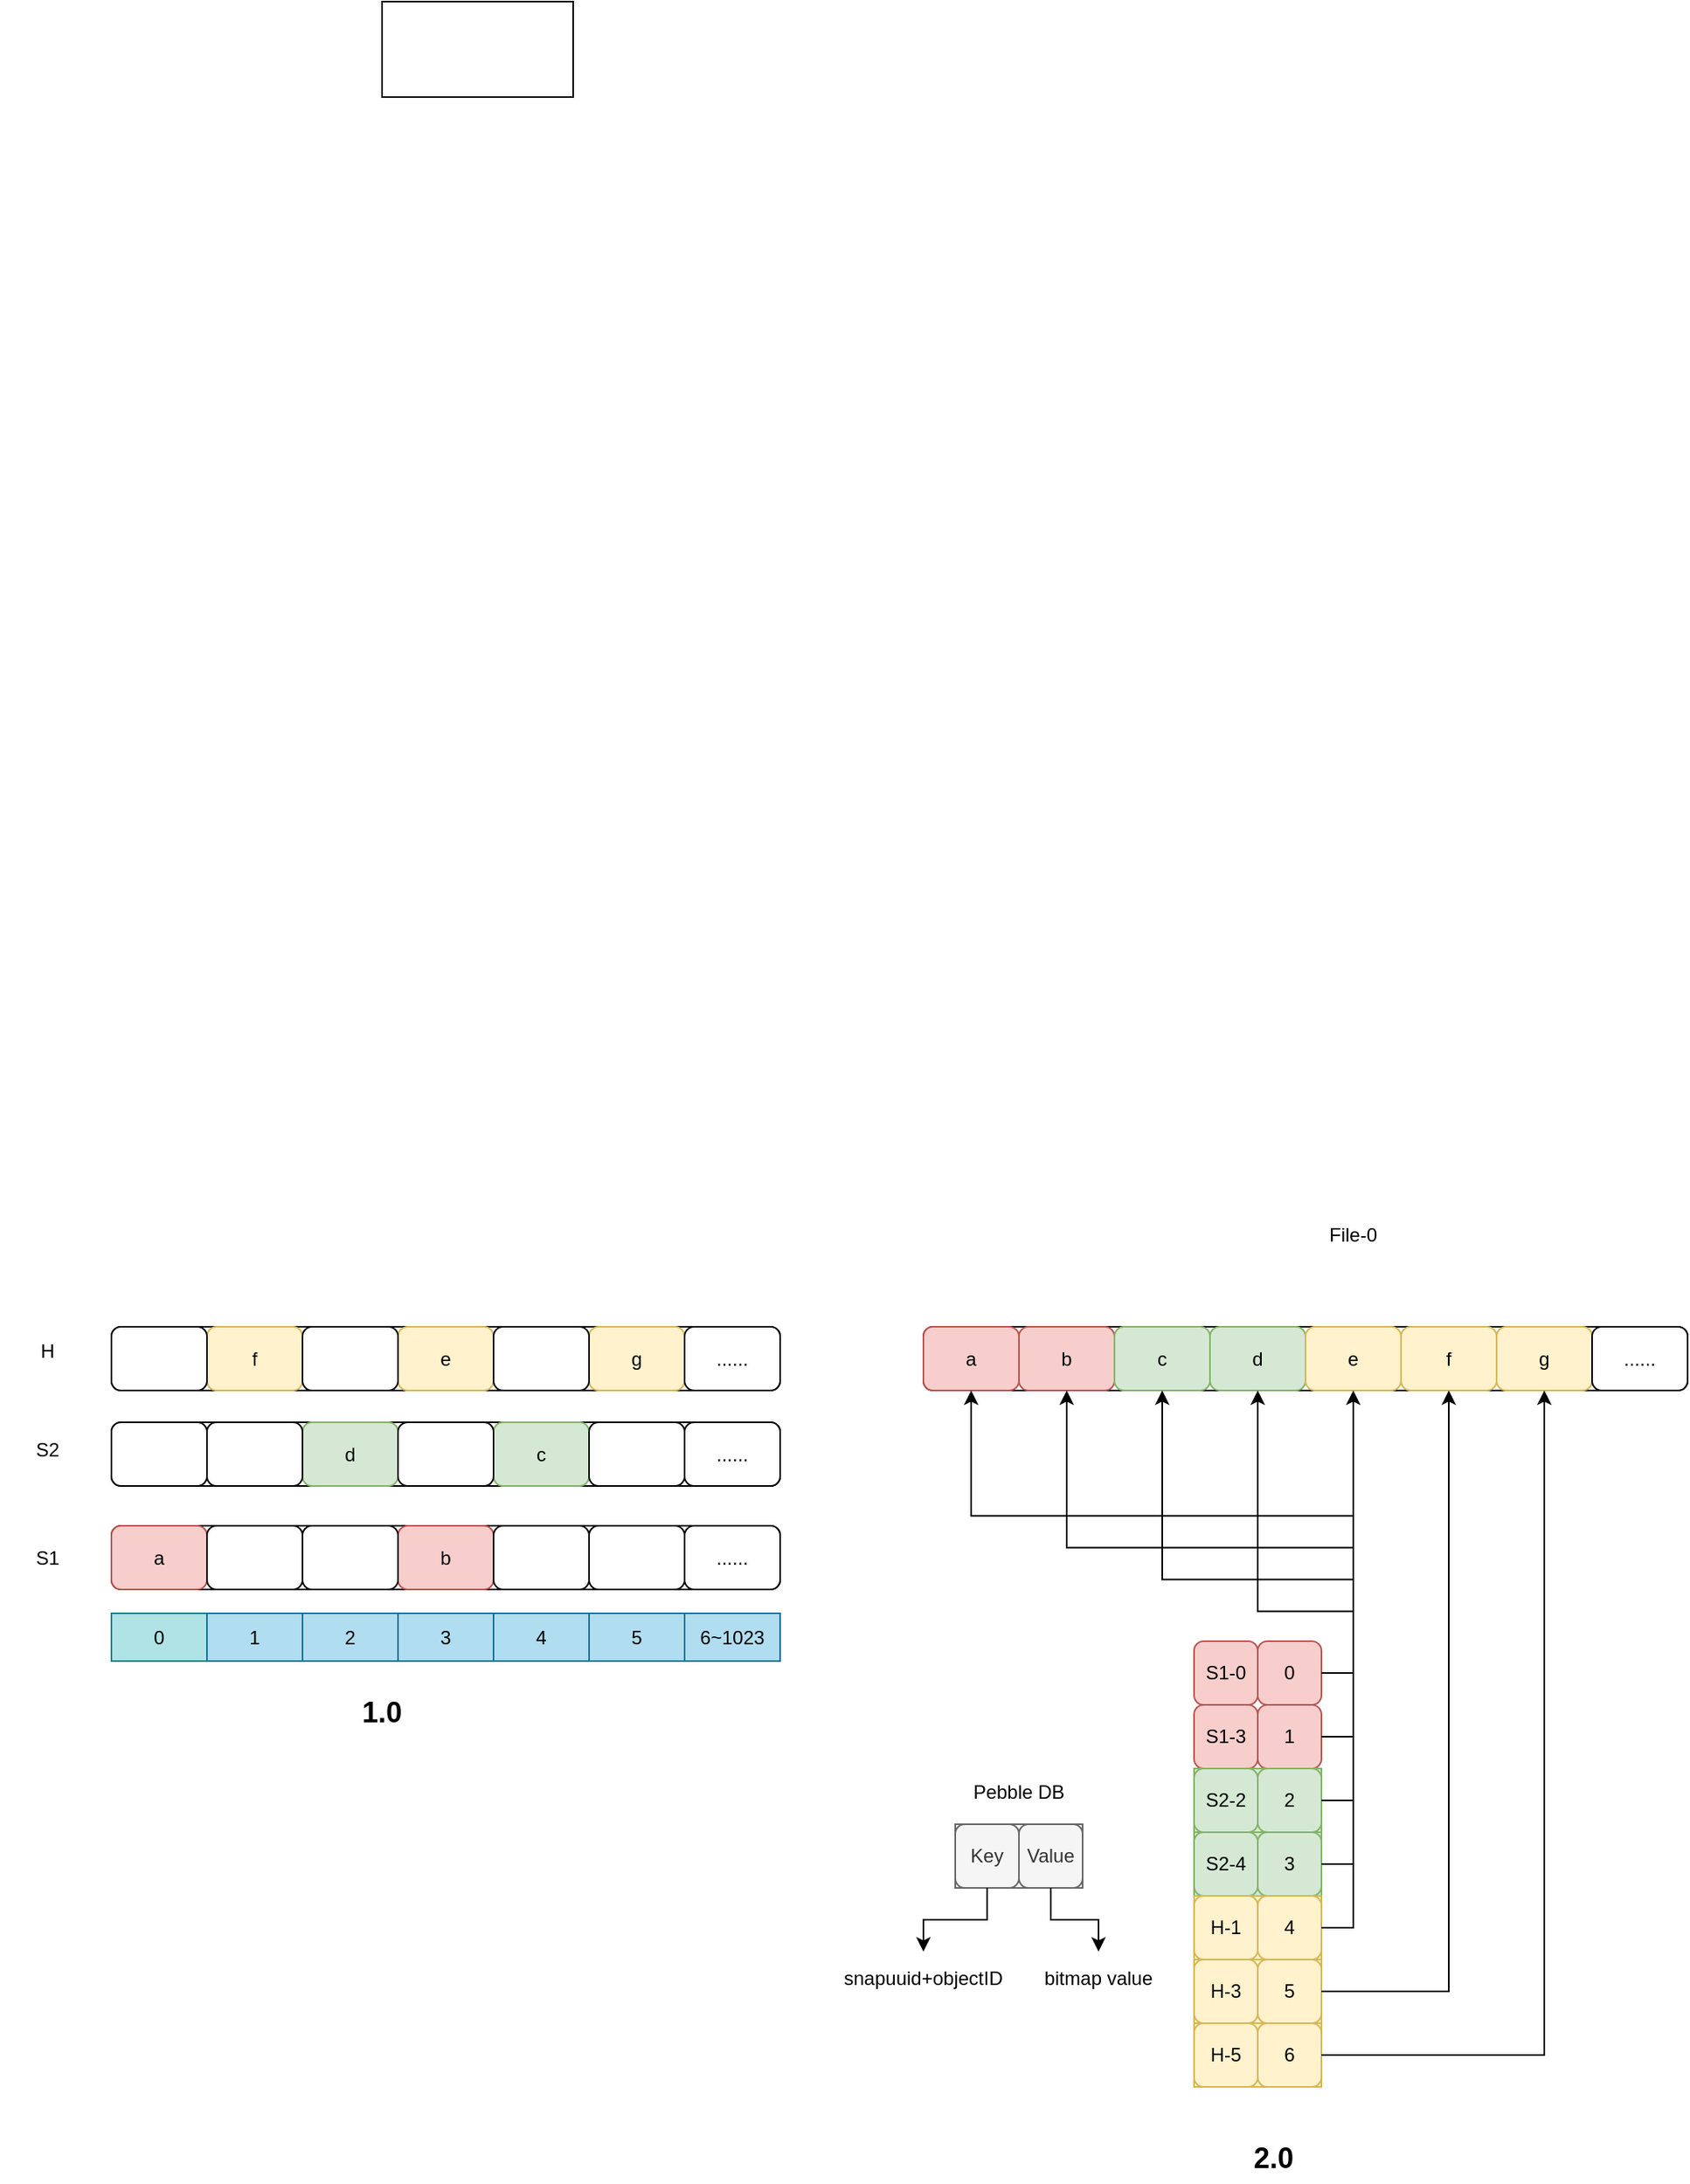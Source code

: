 <mxfile version="18.0.6" type="device"><diagram id="Y72jSZlNzPmVb_aGxyC1" name="第 1 页"><mxGraphModel dx="1422" dy="2034" grid="1" gridSize="10" guides="1" tooltips="1" connect="1" arrows="1" fold="1" page="1" pageScale="1" pageWidth="827" pageHeight="1169" math="0" shadow="0"><root><mxCell id="0"/><mxCell id="1" parent="0"/><mxCell id="Us5yYYUg3h3yBmmp6kNw-12" value="" style="rounded=1;whiteSpace=wrap;html=1;" parent="1" vertex="1"><mxGeometry x="600" y="502.5" width="480" height="40" as="geometry"/></mxCell><mxCell id="Us5yYYUg3h3yBmmp6kNw-13" value="a" style="rounded=1;whiteSpace=wrap;html=1;fillColor=#f8cecc;strokeColor=#b85450;" parent="1" vertex="1"><mxGeometry x="600" y="502.5" width="60" height="40" as="geometry"/></mxCell><mxCell id="Us5yYYUg3h3yBmmp6kNw-14" value="b" style="rounded=1;whiteSpace=wrap;html=1;fillColor=#f8cecc;strokeColor=#b85450;" parent="1" vertex="1"><mxGeometry x="660" y="502.5" width="60" height="40" as="geometry"/></mxCell><mxCell id="Us5yYYUg3h3yBmmp6kNw-15" value="c" style="rounded=1;whiteSpace=wrap;html=1;fillColor=#d5e8d4;strokeColor=#82b366;" parent="1" vertex="1"><mxGeometry x="720" y="502.5" width="60" height="40" as="geometry"/></mxCell><mxCell id="Us5yYYUg3h3yBmmp6kNw-16" value="d" style="rounded=1;whiteSpace=wrap;html=1;fillColor=#d5e8d4;strokeColor=#82b366;" parent="1" vertex="1"><mxGeometry x="780" y="502.5" width="60" height="40" as="geometry"/></mxCell><mxCell id="Us5yYYUg3h3yBmmp6kNw-17" value="e" style="rounded=1;whiteSpace=wrap;html=1;fillColor=#fff2cc;strokeColor=#d6b656;" parent="1" vertex="1"><mxGeometry x="840" y="502.5" width="60" height="40" as="geometry"/></mxCell><mxCell id="Us5yYYUg3h3yBmmp6kNw-18" value="f" style="rounded=1;whiteSpace=wrap;html=1;fillColor=#fff2cc;strokeColor=#d6b656;" parent="1" vertex="1"><mxGeometry x="900" y="502.5" width="60" height="40" as="geometry"/></mxCell><mxCell id="Us5yYYUg3h3yBmmp6kNw-19" value="g" style="rounded=1;whiteSpace=wrap;html=1;fillColor=#fff2cc;strokeColor=#d6b656;" parent="1" vertex="1"><mxGeometry x="960" y="502.5" width="60" height="40" as="geometry"/></mxCell><mxCell id="Us5yYYUg3h3yBmmp6kNw-24" value="S1" style="text;html=1;strokeColor=none;fillColor=none;align=center;verticalAlign=middle;whiteSpace=wrap;rounded=0;" parent="1" vertex="1"><mxGeometry x="20" y="632.5" width="60" height="30" as="geometry"/></mxCell><mxCell id="Us5yYYUg3h3yBmmp6kNw-25" value="S2" style="text;html=1;strokeColor=none;fillColor=none;align=center;verticalAlign=middle;whiteSpace=wrap;rounded=0;" parent="1" vertex="1"><mxGeometry x="20" y="565" width="60" height="30" as="geometry"/></mxCell><mxCell id="Us5yYYUg3h3yBmmp6kNw-26" value="H" style="text;html=1;strokeColor=none;fillColor=none;align=center;verticalAlign=middle;whiteSpace=wrap;rounded=0;" parent="1" vertex="1"><mxGeometry x="20" y="502.5" width="60" height="30" as="geometry"/></mxCell><mxCell id="Us5yYYUg3h3yBmmp6kNw-27" value="" style="group" parent="1" vertex="1" connectable="0"><mxGeometry x="770" y="700" width="80" height="40" as="geometry"/></mxCell><mxCell id="Us5yYYUg3h3yBmmp6kNw-22" value="S1-0" style="rounded=1;whiteSpace=wrap;html=1;fillColor=#f8cecc;strokeColor=#b85450;" parent="Us5yYYUg3h3yBmmp6kNw-27" vertex="1"><mxGeometry width="40" height="40" as="geometry"/></mxCell><mxCell id="Us5yYYUg3h3yBmmp6kNw-23" value="0" style="rounded=1;whiteSpace=wrap;html=1;fillColor=#f8cecc;strokeColor=#b85450;" parent="Us5yYYUg3h3yBmmp6kNw-27" vertex="1"><mxGeometry x="40" width="40" height="40" as="geometry"/></mxCell><mxCell id="Us5yYYUg3h3yBmmp6kNw-28" value="" style="group" parent="1" vertex="1" connectable="0"><mxGeometry x="770" y="740" width="80" height="40" as="geometry"/></mxCell><mxCell id="Us5yYYUg3h3yBmmp6kNw-29" value="S1-3" style="rounded=1;whiteSpace=wrap;html=1;fillColor=#f8cecc;strokeColor=#b85450;" parent="Us5yYYUg3h3yBmmp6kNw-28" vertex="1"><mxGeometry width="40" height="40" as="geometry"/></mxCell><mxCell id="Us5yYYUg3h3yBmmp6kNw-30" value="1" style="rounded=1;whiteSpace=wrap;html=1;fillColor=#f8cecc;strokeColor=#b85450;" parent="Us5yYYUg3h3yBmmp6kNw-28" vertex="1"><mxGeometry x="40" width="40" height="40" as="geometry"/></mxCell><mxCell id="Us5yYYUg3h3yBmmp6kNw-31" value="" style="group;fillColor=#d5e8d4;strokeColor=#82b366;" parent="1" vertex="1" connectable="0"><mxGeometry x="770" y="780" width="80" height="40" as="geometry"/></mxCell><mxCell id="Us5yYYUg3h3yBmmp6kNw-32" value="S2-2" style="rounded=1;whiteSpace=wrap;html=1;fillColor=#d5e8d4;strokeColor=#82b366;" parent="Us5yYYUg3h3yBmmp6kNw-31" vertex="1"><mxGeometry width="40" height="40" as="geometry"/></mxCell><mxCell id="Us5yYYUg3h3yBmmp6kNw-33" value="2" style="rounded=1;whiteSpace=wrap;html=1;fillColor=#d5e8d4;strokeColor=#82b366;" parent="Us5yYYUg3h3yBmmp6kNw-31" vertex="1"><mxGeometry x="40" width="40" height="40" as="geometry"/></mxCell><mxCell id="Us5yYYUg3h3yBmmp6kNw-1" value="" style="rounded=1;whiteSpace=wrap;html=1;" parent="1" vertex="1"><mxGeometry x="90" y="627.5" width="420" height="40" as="geometry"/></mxCell><mxCell id="Us5yYYUg3h3yBmmp6kNw-3" value="a" style="rounded=1;whiteSpace=wrap;html=1;fillColor=#f8cecc;strokeColor=#b85450;" parent="1" vertex="1"><mxGeometry x="90" y="627.5" width="60" height="40" as="geometry"/></mxCell><mxCell id="Us5yYYUg3h3yBmmp6kNw-4" value="" style="rounded=1;whiteSpace=wrap;html=1;" parent="1" vertex="1"><mxGeometry x="90" y="562.5" width="420" height="40" as="geometry"/></mxCell><mxCell id="Us5yYYUg3h3yBmmp6kNw-5" value="d" style="rounded=1;whiteSpace=wrap;html=1;fillColor=#d5e8d4;strokeColor=#82b366;" parent="1" vertex="1"><mxGeometry x="210" y="562.5" width="60" height="40" as="geometry"/></mxCell><mxCell id="Us5yYYUg3h3yBmmp6kNw-6" value="" style="rounded=1;whiteSpace=wrap;html=1;" parent="1" vertex="1"><mxGeometry x="90" y="502.5" width="420" height="40" as="geometry"/></mxCell><mxCell id="Us5yYYUg3h3yBmmp6kNw-7" value="f" style="rounded=1;whiteSpace=wrap;html=1;fillColor=#fff2cc;strokeColor=#d6b656;" parent="1" vertex="1"><mxGeometry x="150" y="502.5" width="60" height="40" as="geometry"/></mxCell><mxCell id="Us5yYYUg3h3yBmmp6kNw-8" value="b" style="rounded=1;whiteSpace=wrap;html=1;fillColor=#f8cecc;strokeColor=#b85450;" parent="1" vertex="1"><mxGeometry x="270" y="627.5" width="60" height="40" as="geometry"/></mxCell><mxCell id="Us5yYYUg3h3yBmmp6kNw-9" value="c" style="rounded=1;whiteSpace=wrap;html=1;fillColor=#d5e8d4;strokeColor=#82b366;" parent="1" vertex="1"><mxGeometry x="330" y="562.5" width="60" height="40" as="geometry"/></mxCell><mxCell id="Us5yYYUg3h3yBmmp6kNw-10" value="e" style="rounded=1;whiteSpace=wrap;html=1;fillColor=#fff2cc;strokeColor=#d6b656;" parent="1" vertex="1"><mxGeometry x="270" y="502.5" width="60" height="40" as="geometry"/></mxCell><mxCell id="Us5yYYUg3h3yBmmp6kNw-11" value="g" style="rounded=1;whiteSpace=wrap;html=1;fillColor=#fff2cc;strokeColor=#d6b656;" parent="1" vertex="1"><mxGeometry x="390" y="502.5" width="60" height="40" as="geometry"/></mxCell><mxCell id="Us5yYYUg3h3yBmmp6kNw-34" value="" style="rounded=1;whiteSpace=wrap;html=1;" parent="1" vertex="1"><mxGeometry x="150" y="627.5" width="60" height="40" as="geometry"/></mxCell><mxCell id="Us5yYYUg3h3yBmmp6kNw-35" value="" style="rounded=1;whiteSpace=wrap;html=1;" parent="1" vertex="1"><mxGeometry x="210" y="627.5" width="60" height="40" as="geometry"/></mxCell><mxCell id="Us5yYYUg3h3yBmmp6kNw-36" value="" style="rounded=1;whiteSpace=wrap;html=1;" parent="1" vertex="1"><mxGeometry x="330" y="627.5" width="60" height="40" as="geometry"/></mxCell><mxCell id="Us5yYYUg3h3yBmmp6kNw-37" value="" style="rounded=1;whiteSpace=wrap;html=1;" parent="1" vertex="1"><mxGeometry x="390" y="627.5" width="60" height="40" as="geometry"/></mxCell><mxCell id="Us5yYYUg3h3yBmmp6kNw-38" value="" style="rounded=1;whiteSpace=wrap;html=1;" parent="1" vertex="1"><mxGeometry x="90" y="562.5" width="60" height="40" as="geometry"/></mxCell><mxCell id="Us5yYYUg3h3yBmmp6kNw-39" value="" style="rounded=1;whiteSpace=wrap;html=1;" parent="1" vertex="1"><mxGeometry x="150" y="562.5" width="60" height="40" as="geometry"/></mxCell><mxCell id="Us5yYYUg3h3yBmmp6kNw-40" value="" style="rounded=1;whiteSpace=wrap;html=1;" parent="1" vertex="1"><mxGeometry x="270" y="562.5" width="60" height="40" as="geometry"/></mxCell><mxCell id="Us5yYYUg3h3yBmmp6kNw-41" value="" style="rounded=1;whiteSpace=wrap;html=1;" parent="1" vertex="1"><mxGeometry x="390" y="562.5" width="60" height="40" as="geometry"/></mxCell><mxCell id="Us5yYYUg3h3yBmmp6kNw-42" value="" style="rounded=1;whiteSpace=wrap;html=1;" parent="1" vertex="1"><mxGeometry x="90" y="502.5" width="60" height="40" as="geometry"/></mxCell><mxCell id="Us5yYYUg3h3yBmmp6kNw-43" value="" style="rounded=1;whiteSpace=wrap;html=1;" parent="1" vertex="1"><mxGeometry x="210" y="502.5" width="60" height="40" as="geometry"/></mxCell><mxCell id="Us5yYYUg3h3yBmmp6kNw-44" value="" style="rounded=1;whiteSpace=wrap;html=1;" parent="1" vertex="1"><mxGeometry x="330" y="502.5" width="60" height="40" as="geometry"/></mxCell><mxCell id="Us5yYYUg3h3yBmmp6kNw-49" value="......" style="rounded=1;whiteSpace=wrap;html=1;" parent="1" vertex="1"><mxGeometry x="450" y="562.5" width="60" height="40" as="geometry"/></mxCell><mxCell id="Us5yYYUg3h3yBmmp6kNw-50" value="......" style="rounded=1;whiteSpace=wrap;html=1;" parent="1" vertex="1"><mxGeometry x="450" y="627.5" width="60" height="40" as="geometry"/></mxCell><mxCell id="Us5yYYUg3h3yBmmp6kNw-52" value="......" style="rounded=1;whiteSpace=wrap;html=1;" parent="1" vertex="1"><mxGeometry x="450" y="502.5" width="60" height="40" as="geometry"/></mxCell><mxCell id="Us5yYYUg3h3yBmmp6kNw-53" value="0" style="text;html=1;align=center;verticalAlign=middle;whiteSpace=wrap;rounded=0;fillColor=#b0e3e6;strokeColor=#0e8088;" parent="1" vertex="1"><mxGeometry x="90" y="682.5" width="60" height="30" as="geometry"/></mxCell><mxCell id="Us5yYYUg3h3yBmmp6kNw-54" value="1" style="text;html=1;strokeColor=#10739e;fillColor=#b1ddf0;align=center;verticalAlign=middle;whiteSpace=wrap;rounded=0;" parent="1" vertex="1"><mxGeometry x="150" y="682.5" width="60" height="30" as="geometry"/></mxCell><mxCell id="Us5yYYUg3h3yBmmp6kNw-55" value="2" style="text;html=1;strokeColor=#10739e;fillColor=#b1ddf0;align=center;verticalAlign=middle;whiteSpace=wrap;rounded=0;" parent="1" vertex="1"><mxGeometry x="210" y="682.5" width="60" height="30" as="geometry"/></mxCell><mxCell id="Us5yYYUg3h3yBmmp6kNw-56" value="3" style="text;html=1;strokeColor=#10739e;fillColor=#b1ddf0;align=center;verticalAlign=middle;whiteSpace=wrap;rounded=0;" parent="1" vertex="1"><mxGeometry x="270" y="682.5" width="60" height="30" as="geometry"/></mxCell><mxCell id="Us5yYYUg3h3yBmmp6kNw-57" value="4" style="text;html=1;strokeColor=#10739e;fillColor=#b1ddf0;align=center;verticalAlign=middle;whiteSpace=wrap;rounded=0;" parent="1" vertex="1"><mxGeometry x="330" y="682.5" width="60" height="30" as="geometry"/></mxCell><mxCell id="Us5yYYUg3h3yBmmp6kNw-58" value="5" style="text;html=1;strokeColor=#10739e;fillColor=#b1ddf0;align=center;verticalAlign=middle;whiteSpace=wrap;rounded=0;" parent="1" vertex="1"><mxGeometry x="390" y="682.5" width="60" height="30" as="geometry"/></mxCell><mxCell id="Us5yYYUg3h3yBmmp6kNw-59" value="6~1023" style="text;html=1;strokeColor=#10739e;fillColor=#b1ddf0;align=center;verticalAlign=middle;whiteSpace=wrap;rounded=0;" parent="1" vertex="1"><mxGeometry x="450" y="682.5" width="60" height="30" as="geometry"/></mxCell><mxCell id="Us5yYYUg3h3yBmmp6kNw-60" value="" style="group;fillColor=#d5e8d4;strokeColor=#82b366;" parent="1" vertex="1" connectable="0"><mxGeometry x="770" y="820" width="80" height="40" as="geometry"/></mxCell><mxCell id="Us5yYYUg3h3yBmmp6kNw-61" value="S2-4" style="rounded=1;whiteSpace=wrap;html=1;fillColor=#d5e8d4;strokeColor=#82b366;" parent="Us5yYYUg3h3yBmmp6kNw-60" vertex="1"><mxGeometry width="40" height="40" as="geometry"/></mxCell><mxCell id="Us5yYYUg3h3yBmmp6kNw-62" value="3" style="rounded=1;whiteSpace=wrap;html=1;fillColor=#d5e8d4;strokeColor=#82b366;" parent="Us5yYYUg3h3yBmmp6kNw-60" vertex="1"><mxGeometry x="40" width="40" height="40" as="geometry"/></mxCell><mxCell id="Us5yYYUg3h3yBmmp6kNw-63" value="" style="group;fillColor=#fff2cc;strokeColor=#d6b656;" parent="1" vertex="1" connectable="0"><mxGeometry x="770" y="860" width="80" height="40" as="geometry"/></mxCell><mxCell id="Us5yYYUg3h3yBmmp6kNw-64" value="H-1" style="rounded=1;whiteSpace=wrap;html=1;fillColor=#fff2cc;strokeColor=#d6b656;" parent="Us5yYYUg3h3yBmmp6kNw-63" vertex="1"><mxGeometry width="40" height="40" as="geometry"/></mxCell><mxCell id="Us5yYYUg3h3yBmmp6kNw-65" value="4" style="rounded=1;whiteSpace=wrap;html=1;fillColor=#fff2cc;strokeColor=#d6b656;" parent="Us5yYYUg3h3yBmmp6kNw-63" vertex="1"><mxGeometry x="40" width="40" height="40" as="geometry"/></mxCell><mxCell id="Us5yYYUg3h3yBmmp6kNw-66" value="" style="group;fillColor=#fff2cc;strokeColor=#d6b656;" parent="1" vertex="1" connectable="0"><mxGeometry x="770" y="900" width="80" height="40" as="geometry"/></mxCell><mxCell id="Us5yYYUg3h3yBmmp6kNw-67" value="H-3" style="rounded=1;whiteSpace=wrap;html=1;fillColor=#fff2cc;strokeColor=#d6b656;" parent="Us5yYYUg3h3yBmmp6kNw-66" vertex="1"><mxGeometry width="40" height="40" as="geometry"/></mxCell><mxCell id="Us5yYYUg3h3yBmmp6kNw-68" value="5" style="rounded=1;whiteSpace=wrap;html=1;fillColor=#fff2cc;strokeColor=#d6b656;" parent="Us5yYYUg3h3yBmmp6kNw-66" vertex="1"><mxGeometry x="40" width="40" height="40" as="geometry"/></mxCell><mxCell id="Us5yYYUg3h3yBmmp6kNw-69" value="" style="group;fillColor=#fff2cc;strokeColor=#d6b656;" parent="1" vertex="1" connectable="0"><mxGeometry x="770" y="940" width="80" height="40" as="geometry"/></mxCell><mxCell id="Us5yYYUg3h3yBmmp6kNw-70" value="H-5" style="rounded=1;whiteSpace=wrap;html=1;fillColor=#fff2cc;strokeColor=#d6b656;" parent="Us5yYYUg3h3yBmmp6kNw-69" vertex="1"><mxGeometry width="40" height="40" as="geometry"/></mxCell><mxCell id="Us5yYYUg3h3yBmmp6kNw-71" value="6" style="rounded=1;whiteSpace=wrap;html=1;fillColor=#fff2cc;strokeColor=#d6b656;" parent="Us5yYYUg3h3yBmmp6kNw-69" vertex="1"><mxGeometry x="40" width="40" height="40" as="geometry"/></mxCell><mxCell id="Us5yYYUg3h3yBmmp6kNw-72" style="edgeStyle=orthogonalEdgeStyle;rounded=0;orthogonalLoop=1;jettySize=auto;html=1;exitX=1;exitY=0.5;exitDx=0;exitDy=0;entryX=0.5;entryY=1;entryDx=0;entryDy=0;" parent="1" source="Us5yYYUg3h3yBmmp6kNw-23" target="Us5yYYUg3h3yBmmp6kNw-13" edge="1"><mxGeometry relative="1" as="geometry"/></mxCell><mxCell id="Us5yYYUg3h3yBmmp6kNw-73" style="edgeStyle=orthogonalEdgeStyle;rounded=0;orthogonalLoop=1;jettySize=auto;html=1;exitX=1;exitY=0.5;exitDx=0;exitDy=0;entryX=0.5;entryY=1;entryDx=0;entryDy=0;" parent="1" source="Us5yYYUg3h3yBmmp6kNw-30" target="Us5yYYUg3h3yBmmp6kNw-14" edge="1"><mxGeometry relative="1" as="geometry"/></mxCell><mxCell id="Us5yYYUg3h3yBmmp6kNw-74" style="edgeStyle=orthogonalEdgeStyle;rounded=0;orthogonalLoop=1;jettySize=auto;html=1;exitX=1;exitY=0.5;exitDx=0;exitDy=0;entryX=0.5;entryY=1;entryDx=0;entryDy=0;" parent="1" source="Us5yYYUg3h3yBmmp6kNw-33" target="Us5yYYUg3h3yBmmp6kNw-15" edge="1"><mxGeometry relative="1" as="geometry"/></mxCell><mxCell id="Us5yYYUg3h3yBmmp6kNw-75" style="edgeStyle=orthogonalEdgeStyle;rounded=0;orthogonalLoop=1;jettySize=auto;html=1;exitX=1;exitY=0.5;exitDx=0;exitDy=0;entryX=0.5;entryY=1;entryDx=0;entryDy=0;" parent="1" source="Us5yYYUg3h3yBmmp6kNw-62" target="Us5yYYUg3h3yBmmp6kNw-16" edge="1"><mxGeometry relative="1" as="geometry"/></mxCell><mxCell id="Us5yYYUg3h3yBmmp6kNw-76" style="edgeStyle=orthogonalEdgeStyle;rounded=0;orthogonalLoop=1;jettySize=auto;html=1;exitX=1;exitY=0.5;exitDx=0;exitDy=0;entryX=0.5;entryY=1;entryDx=0;entryDy=0;" parent="1" source="Us5yYYUg3h3yBmmp6kNw-65" target="Us5yYYUg3h3yBmmp6kNw-17" edge="1"><mxGeometry relative="1" as="geometry"/></mxCell><mxCell id="Us5yYYUg3h3yBmmp6kNw-77" style="edgeStyle=orthogonalEdgeStyle;rounded=0;orthogonalLoop=1;jettySize=auto;html=1;exitX=1;exitY=0.5;exitDx=0;exitDy=0;entryX=0.5;entryY=1;entryDx=0;entryDy=0;" parent="1" source="Us5yYYUg3h3yBmmp6kNw-68" target="Us5yYYUg3h3yBmmp6kNw-18" edge="1"><mxGeometry relative="1" as="geometry"/></mxCell><mxCell id="Us5yYYUg3h3yBmmp6kNw-78" style="edgeStyle=orthogonalEdgeStyle;rounded=0;orthogonalLoop=1;jettySize=auto;html=1;exitX=1;exitY=0.5;exitDx=0;exitDy=0;entryX=0.5;entryY=1;entryDx=0;entryDy=0;" parent="1" source="Us5yYYUg3h3yBmmp6kNw-71" target="Us5yYYUg3h3yBmmp6kNw-19" edge="1"><mxGeometry relative="1" as="geometry"/></mxCell><mxCell id="Us5yYYUg3h3yBmmp6kNw-79" value="......" style="rounded=1;whiteSpace=wrap;html=1;" parent="1" vertex="1"><mxGeometry x="1020" y="502.5" width="60" height="40" as="geometry"/></mxCell><mxCell id="Us5yYYUg3h3yBmmp6kNw-82" value="Pebble DB" style="text;html=1;strokeColor=none;fillColor=none;align=center;verticalAlign=middle;whiteSpace=wrap;rounded=0;" parent="1" vertex="1"><mxGeometry x="620" y="780" width="80" height="30" as="geometry"/></mxCell><mxCell id="Us5yYYUg3h3yBmmp6kNw-83" value="File-0" style="text;html=1;strokeColor=none;fillColor=none;align=center;verticalAlign=middle;whiteSpace=wrap;rounded=0;" parent="1" vertex="1"><mxGeometry x="830" y="430" width="80" height="30" as="geometry"/></mxCell><mxCell id="Us5yYYUg3h3yBmmp6kNw-84" value="" style="group;fillColor=#f5f5f5;fontColor=#333333;strokeColor=#666666;" parent="1" vertex="1" connectable="0"><mxGeometry x="620" y="815" width="80" height="40" as="geometry"/></mxCell><mxCell id="Us5yYYUg3h3yBmmp6kNw-85" value="Key" style="rounded=1;whiteSpace=wrap;html=1;fillColor=#f5f5f5;fontColor=#333333;strokeColor=#666666;" parent="Us5yYYUg3h3yBmmp6kNw-84" vertex="1"><mxGeometry width="40" height="40" as="geometry"/></mxCell><mxCell id="Us5yYYUg3h3yBmmp6kNw-86" value="Value" style="rounded=1;whiteSpace=wrap;html=1;fillColor=#f5f5f5;fontColor=#333333;strokeColor=#666666;" parent="Us5yYYUg3h3yBmmp6kNw-84" vertex="1"><mxGeometry x="40" width="40" height="40" as="geometry"/></mxCell><mxCell id="Us5yYYUg3h3yBmmp6kNw-90" value="&lt;b&gt;&lt;font style=&quot;font-size: 18px;&quot;&gt;1.0&lt;/font&gt;&lt;/b&gt;" style="text;html=1;strokeColor=none;fillColor=none;align=center;verticalAlign=middle;whiteSpace=wrap;rounded=0;" parent="1" vertex="1"><mxGeometry x="230" y="730" width="60" height="30" as="geometry"/></mxCell><mxCell id="Us5yYYUg3h3yBmmp6kNw-91" value="&lt;b&gt;&lt;font style=&quot;font-size: 18px;&quot;&gt;2.0&lt;/font&gt;&lt;/b&gt;" style="text;html=1;strokeColor=none;fillColor=none;align=center;verticalAlign=middle;whiteSpace=wrap;rounded=0;" parent="1" vertex="1"><mxGeometry x="790" y="1010" width="60" height="30" as="geometry"/></mxCell><mxCell id="Us5yYYUg3h3yBmmp6kNw-95" style="edgeStyle=orthogonalEdgeStyle;rounded=0;orthogonalLoop=1;jettySize=auto;html=1;exitX=0.5;exitY=1;exitDx=0;exitDy=0;fontSize=18;entryX=0.5;entryY=0;entryDx=0;entryDy=0;" parent="1" source="Us5yYYUg3h3yBmmp6kNw-85" target="Us5yYYUg3h3yBmmp6kNw-96" edge="1"><mxGeometry relative="1" as="geometry"><mxPoint x="630" y="895" as="targetPoint"/></mxGeometry></mxCell><mxCell id="Us5yYYUg3h3yBmmp6kNw-96" value="&lt;font style=&quot;font-size: 12px;&quot;&gt;snapuuid+objectID&lt;/font&gt;" style="text;html=1;strokeColor=none;fillColor=none;align=center;verticalAlign=middle;whiteSpace=wrap;rounded=0;fontSize=18;" parent="1" vertex="1"><mxGeometry x="540" y="895" width="120" height="30" as="geometry"/></mxCell><mxCell id="Us5yYYUg3h3yBmmp6kNw-97" style="edgeStyle=orthogonalEdgeStyle;rounded=0;orthogonalLoop=1;jettySize=auto;html=1;exitX=0.5;exitY=1;exitDx=0;exitDy=0;fontSize=12;entryX=0.5;entryY=0;entryDx=0;entryDy=0;" parent="1" source="Us5yYYUg3h3yBmmp6kNw-86" target="Us5yYYUg3h3yBmmp6kNw-98" edge="1"><mxGeometry relative="1" as="geometry"><mxPoint x="740" y="885" as="targetPoint"/></mxGeometry></mxCell><mxCell id="Us5yYYUg3h3yBmmp6kNw-98" value="&lt;font style=&quot;font-size: 12px;&quot;&gt;bitmap value&lt;/font&gt;" style="text;html=1;strokeColor=none;fillColor=none;align=center;verticalAlign=middle;whiteSpace=wrap;rounded=0;fontSize=18;" parent="1" vertex="1"><mxGeometry x="670" y="895" width="80" height="30" as="geometry"/></mxCell><mxCell id="uSyzMrjw37bIjeGbX4h--1" value="" style="rounded=0;whiteSpace=wrap;html=1;" parent="1" vertex="1"><mxGeometry x="260" y="-330" width="120" height="60" as="geometry"/></mxCell></root></mxGraphModel></diagram></mxfile>